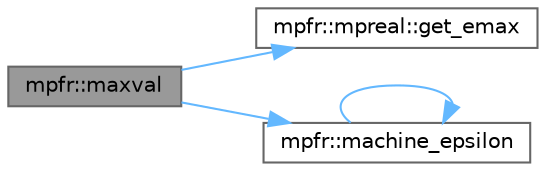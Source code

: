 digraph "mpfr::maxval"
{
 // LATEX_PDF_SIZE
  bgcolor="transparent";
  edge [fontname=Helvetica,fontsize=10,labelfontname=Helvetica,labelfontsize=10];
  node [fontname=Helvetica,fontsize=10,shape=box,height=0.2,width=0.4];
  rankdir="LR";
  Node1 [id="Node000001",label="mpfr::maxval",height=0.2,width=0.4,color="gray40", fillcolor="grey60", style="filled", fontcolor="black",tooltip=" "];
  Node1 -> Node2 [id="edge4_Node000001_Node000002",color="steelblue1",style="solid",tooltip=" "];
  Node2 [id="Node000002",label="mpfr::mpreal::get_emax",height=0.2,width=0.4,color="grey40", fillcolor="white", style="filled",URL="$classmpfr_1_1mpreal.html#a657bbecc169f605afbacf5656a2842fd",tooltip=" "];
  Node1 -> Node3 [id="edge5_Node000001_Node000003",color="steelblue1",style="solid",tooltip=" "];
  Node3 [id="Node000003",label="mpfr::machine_epsilon",height=0.2,width=0.4,color="grey40", fillcolor="white", style="filled",URL="$namespacempfr.html#ab72db36dfba03626c173e0beb84b49e8",tooltip=" "];
  Node3 -> Node3 [id="edge6_Node000003_Node000003",color="steelblue1",style="solid",tooltip=" "];
}
